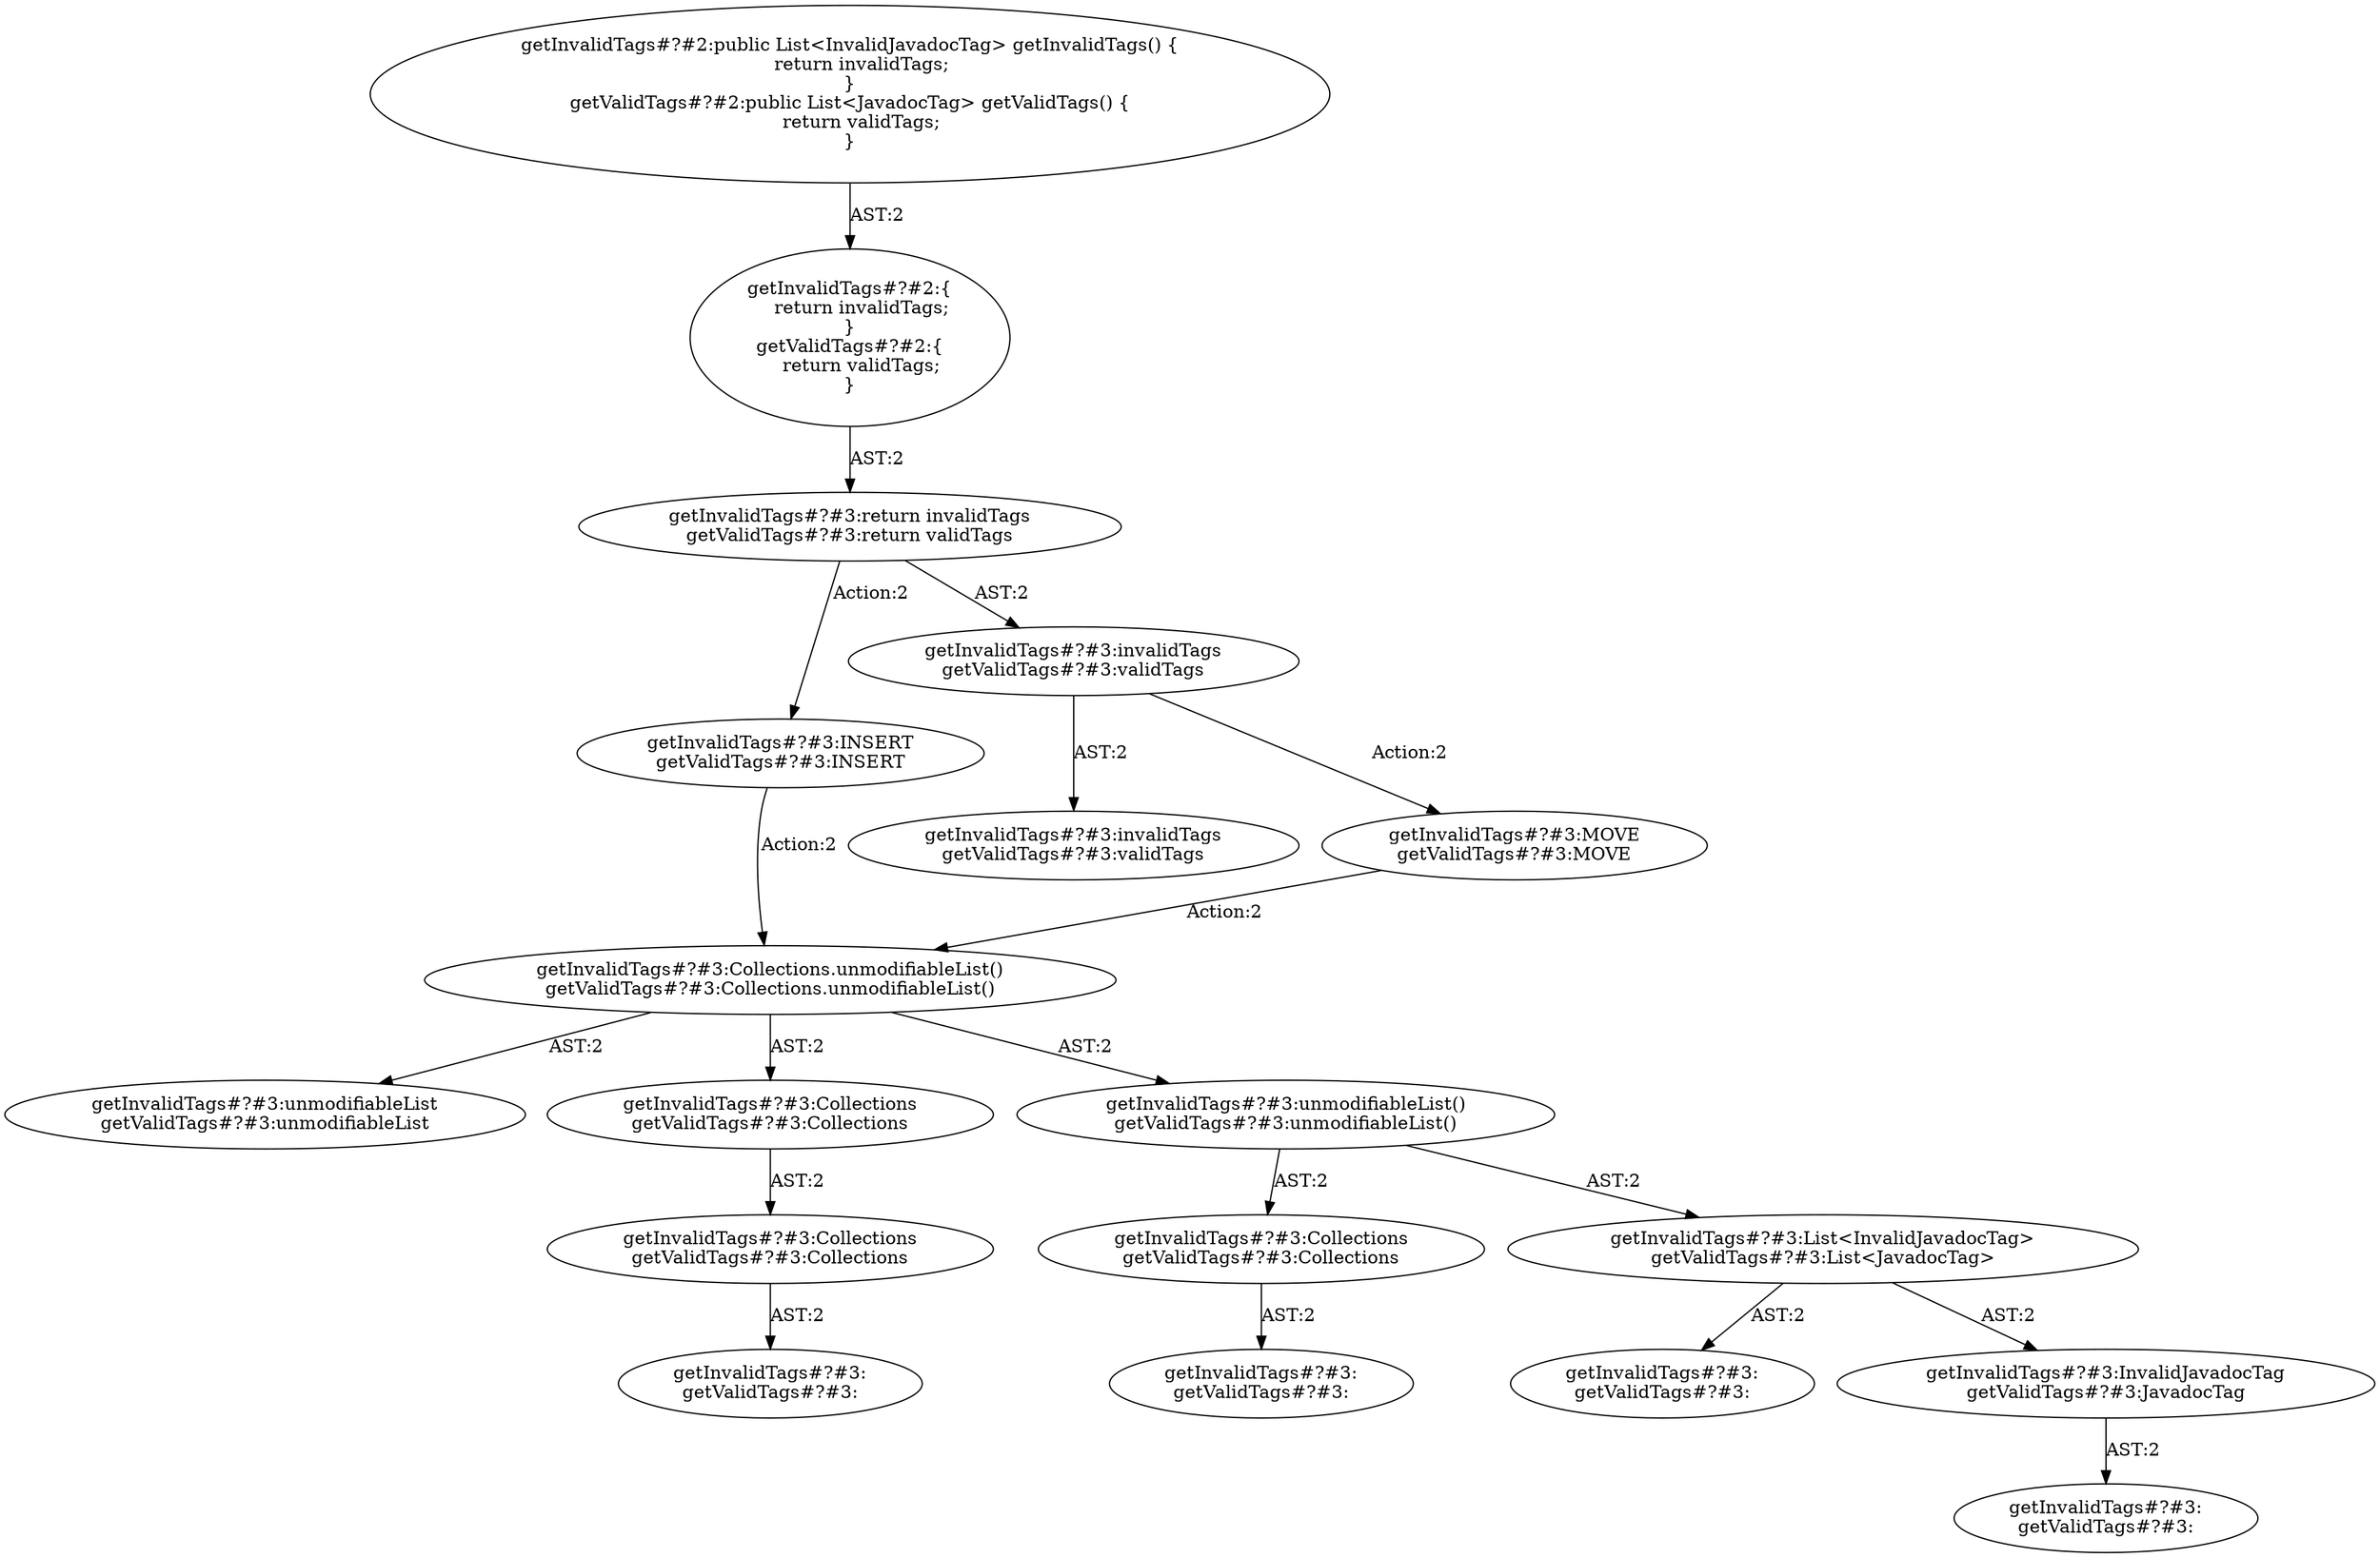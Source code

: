 digraph "Pattern" {
0 [label="getInvalidTags#?#3:INSERT
getValidTags#?#3:INSERT" shape=ellipse]
1 [label="getInvalidTags#?#3:return invalidTags
getValidTags#?#3:return validTags" shape=ellipse]
2 [label="getInvalidTags#?#2:\{
    return invalidTags;
\}
getValidTags#?#2:\{
    return validTags;
\}" shape=ellipse]
3 [label="getInvalidTags#?#2:public List<InvalidJavadocTag> getInvalidTags() \{
    return invalidTags;
\}
getValidTags#?#2:public List<JavadocTag> getValidTags() \{
    return validTags;
\}" shape=ellipse]
4 [label="getInvalidTags#?#3:invalidTags
getValidTags#?#3:validTags" shape=ellipse]
5 [label="getInvalidTags#?#3:invalidTags
getValidTags#?#3:validTags" shape=ellipse]
6 [label="getInvalidTags#?#3:MOVE
getValidTags#?#3:MOVE" shape=ellipse]
7 [label="getInvalidTags#?#3:Collections.unmodifiableList()
getValidTags#?#3:Collections.unmodifiableList()" shape=ellipse]
8 [label="getInvalidTags#?#3:unmodifiableList
getValidTags#?#3:unmodifiableList" shape=ellipse]
9 [label="getInvalidTags#?#3:Collections
getValidTags#?#3:Collections" shape=ellipse]
10 [label="getInvalidTags#?#3:Collections
getValidTags#?#3:Collections" shape=ellipse]
11 [label="getInvalidTags#?#3:
getValidTags#?#3:" shape=ellipse]
12 [label="getInvalidTags#?#3:unmodifiableList()
getValidTags#?#3:unmodifiableList()" shape=ellipse]
13 [label="getInvalidTags#?#3:Collections
getValidTags#?#3:Collections" shape=ellipse]
14 [label="getInvalidTags#?#3:
getValidTags#?#3:" shape=ellipse]
15 [label="getInvalidTags#?#3:List<InvalidJavadocTag>
getValidTags#?#3:List<JavadocTag>" shape=ellipse]
16 [label="getInvalidTags#?#3:
getValidTags#?#3:" shape=ellipse]
17 [label="getInvalidTags#?#3:InvalidJavadocTag
getValidTags#?#3:JavadocTag" shape=ellipse]
18 [label="getInvalidTags#?#3:
getValidTags#?#3:" shape=ellipse]
0 -> 7 [label="Action:2"];
1 -> 0 [label="Action:2"];
1 -> 4 [label="AST:2"];
2 -> 1 [label="AST:2"];
3 -> 2 [label="AST:2"];
4 -> 5 [label="AST:2"];
4 -> 6 [label="Action:2"];
6 -> 7 [label="Action:2"];
7 -> 8 [label="AST:2"];
7 -> 9 [label="AST:2"];
7 -> 12 [label="AST:2"];
9 -> 10 [label="AST:2"];
10 -> 11 [label="AST:2"];
12 -> 13 [label="AST:2"];
12 -> 15 [label="AST:2"];
13 -> 14 [label="AST:2"];
15 -> 16 [label="AST:2"];
15 -> 17 [label="AST:2"];
17 -> 18 [label="AST:2"];
}